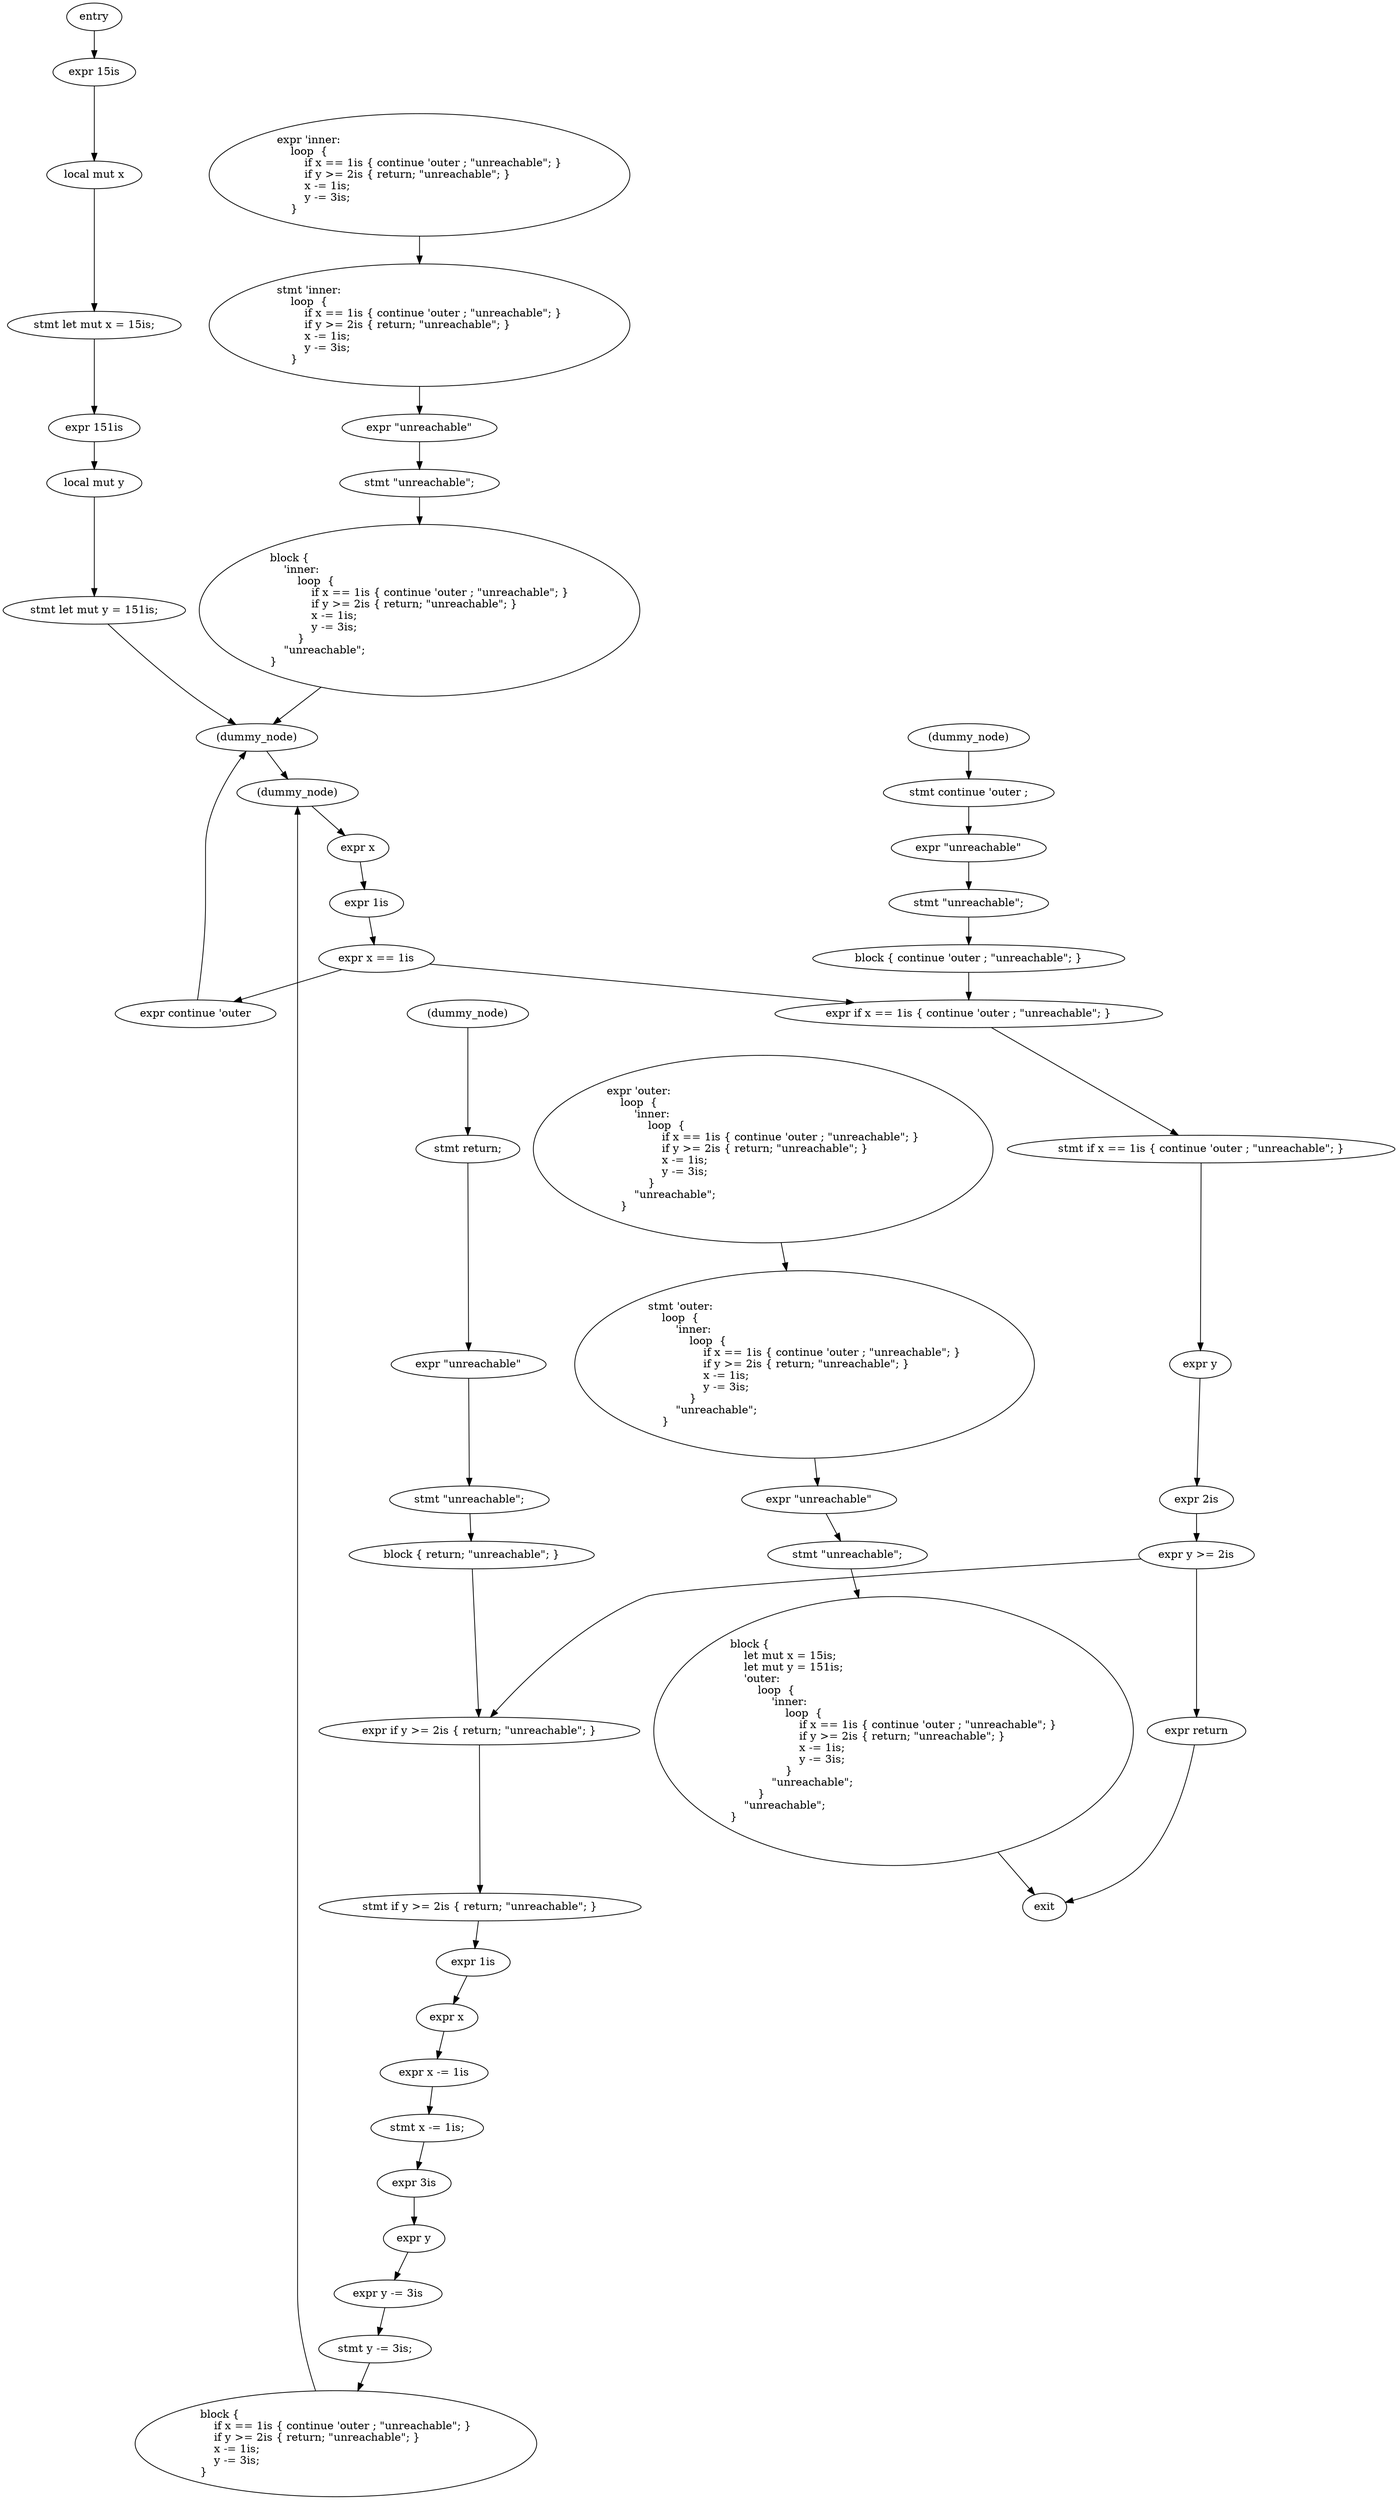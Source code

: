 digraph block {
    N0[label="entry"];
    N1[label="exit"];
    N2[label="expr 15is"];
    N3[label="local mut x"];
    N4[label="stmt let mut x = 15is;"];
    N5[label="expr 151is"];
    N6[label="local mut y"];
    N7[label="stmt let mut y = 151is;"];
    N8[label="(dummy_node)"];
    N9[label="expr \'outer:\l    loop  {\l        \'inner:\l            loop  {\l                if x == 1is { continue \'outer ; \"unreachable\"; }\l                if y >= 2is { return; \"unreachable\"; }\l                x -= 1is;\l                y -= 3is;\l            }\l        \"unreachable\";\l    }\l"];
    N10[label="(dummy_node)"];
    N11[label="expr \'inner:\l    loop  {\l        if x == 1is { continue \'outer ; \"unreachable\"; }\l        if y >= 2is { return; \"unreachable\"; }\l        x -= 1is;\l        y -= 3is;\l    }\l"];
    N12[label="expr x"];
    N13[label="expr 1is"];
    N14[label="expr x == 1is"];
    N15[label="expr continue \'outer"];
    N16[label="(dummy_node)"];
    N17[label="stmt continue \'outer ;"];
    N18[label="expr \"unreachable\""];
    N19[label="stmt \"unreachable\";"];
    N20[label="block { continue \'outer ; \"unreachable\"; }"];
    N21[label="expr if x == 1is { continue \'outer ; \"unreachable\"; }"];
    N22[label="stmt if x == 1is { continue \'outer ; \"unreachable\"; }"];
    N23[label="expr y"];
    N24[label="expr 2is"];
    N25[label="expr y >= 2is"];
    N26[label="expr return"];
    N27[label="(dummy_node)"];
    N28[label="stmt return;"];
    N29[label="expr \"unreachable\""];
    N30[label="stmt \"unreachable\";"];
    N31[label="block { return; \"unreachable\"; }"];
    N32[label="expr if y >= 2is { return; \"unreachable\"; }"];
    N33[label="stmt if y >= 2is { return; \"unreachable\"; }"];
    N34[label="expr 1is"];
    N35[label="expr x"];
    N36[label="expr x -= 1is"];
    N37[label="stmt x -= 1is;"];
    N38[label="expr 3is"];
    N39[label="expr y"];
    N40[label="expr y -= 3is"];
    N41[label="stmt y -= 3is;"];
    N42[label="block {\l    if x == 1is { continue \'outer ; \"unreachable\"; }\l    if y >= 2is { return; \"unreachable\"; }\l    x -= 1is;\l    y -= 3is;\l}\l"];
    N43[label="stmt \'inner:\l    loop  {\l        if x == 1is { continue \'outer ; \"unreachable\"; }\l        if y >= 2is { return; \"unreachable\"; }\l        x -= 1is;\l        y -= 3is;\l    }\l"];
    N44[label="expr \"unreachable\""];
    N45[label="stmt \"unreachable\";"];
    N46[label="block {\l    \'inner:\l        loop  {\l            if x == 1is { continue \'outer ; \"unreachable\"; }\l            if y >= 2is { return; \"unreachable\"; }\l            x -= 1is;\l            y -= 3is;\l        }\l    \"unreachable\";\l}\l"];
    N47[label="stmt \'outer:\l    loop  {\l        \'inner:\l            loop  {\l                if x == 1is { continue \'outer ; \"unreachable\"; }\l                if y >= 2is { return; \"unreachable\"; }\l                x -= 1is;\l                y -= 3is;\l            }\l        \"unreachable\";\l    }\l"];
    N48[label="expr \"unreachable\""];
    N49[label="stmt \"unreachable\";"];
    N50[label="block {\l    let mut x = 15is;\l    let mut y = 151is;\l    \'outer:\l        loop  {\l            \'inner:\l                loop  {\l                    if x == 1is { continue \'outer ; \"unreachable\"; }\l                    if y >= 2is { return; \"unreachable\"; }\l                    x -= 1is;\l                    y -= 3is;\l                }\l            \"unreachable\";\l        }\l    \"unreachable\";\l}\l"];
    N0 -> N2;
    N2 -> N3;
    N3 -> N4;
    N4 -> N5;
    N5 -> N6;
    N6 -> N7;
    N7 -> N8;
    N8 -> N10;
    N10 -> N12;
    N12 -> N13;
    N13 -> N14;
    N14 -> N15;
    N15 -> N8;
    N16 -> N17;
    N17 -> N18;
    N18 -> N19;
    N19 -> N20;
    N14 -> N21;
    N20 -> N21;
    N21 -> N22;
    N22 -> N23;
    N23 -> N24;
    N24 -> N25;
    N25 -> N26;
    N26 -> N1;
    N27 -> N28;
    N28 -> N29;
    N29 -> N30;
    N30 -> N31;
    N25 -> N32;
    N31 -> N32;
    N32 -> N33;
    N33 -> N34;
    N34 -> N35;
    N35 -> N36;
    N36 -> N37;
    N37 -> N38;
    N38 -> N39;
    N39 -> N40;
    N40 -> N41;
    N41 -> N42;
    N42 -> N10;
    N11 -> N43;
    N43 -> N44;
    N44 -> N45;
    N45 -> N46;
    N46 -> N8;
    N9 -> N47;
    N47 -> N48;
    N48 -> N49;
    N49 -> N50;
    N50 -> N1;
}
